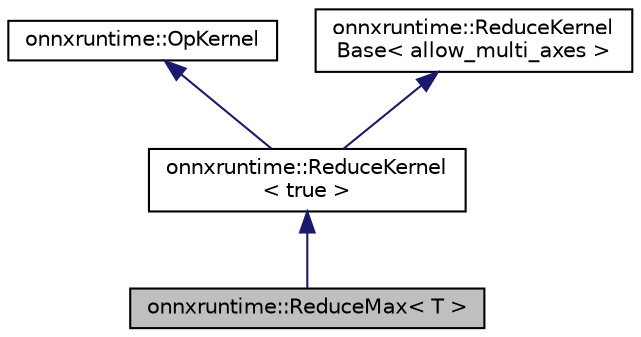 digraph "onnxruntime::ReduceMax&lt; T &gt;"
{
  edge [fontname="Helvetica",fontsize="10",labelfontname="Helvetica",labelfontsize="10"];
  node [fontname="Helvetica",fontsize="10",shape=record];
  Node4 [label="onnxruntime::ReduceMax\< T \>",height=0.2,width=0.4,color="black", fillcolor="grey75", style="filled", fontcolor="black"];
  Node5 -> Node4 [dir="back",color="midnightblue",fontsize="10",style="solid"];
  Node5 [label="onnxruntime::ReduceKernel\l\< true \>",height=0.2,width=0.4,color="black", fillcolor="white", style="filled",URL="$classonnxruntime_1_1ReduceKernel.html"];
  Node6 -> Node5 [dir="back",color="midnightblue",fontsize="10",style="solid"];
  Node6 [label="onnxruntime::OpKernel",height=0.2,width=0.4,color="black", fillcolor="white", style="filled",URL="$classonnxruntime_1_1OpKernel.html"];
  Node7 -> Node5 [dir="back",color="midnightblue",fontsize="10",style="solid"];
  Node7 [label="onnxruntime::ReduceKernel\lBase\< allow_multi_axes \>",height=0.2,width=0.4,color="black", fillcolor="white", style="filled",URL="$classonnxruntime_1_1ReduceKernelBase.html"];
}
